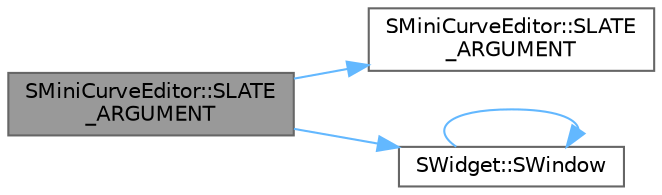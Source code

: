 digraph "SMiniCurveEditor::SLATE_ARGUMENT"
{
 // INTERACTIVE_SVG=YES
 // LATEX_PDF_SIZE
  bgcolor="transparent";
  edge [fontname=Helvetica,fontsize=10,labelfontname=Helvetica,labelfontsize=10];
  node [fontname=Helvetica,fontsize=10,shape=box,height=0.2,width=0.4];
  rankdir="LR";
  Node1 [id="Node000001",label="SMiniCurveEditor::SLATE\l_ARGUMENT",height=0.2,width=0.4,color="gray40", fillcolor="grey60", style="filled", fontcolor="black",tooltip=" "];
  Node1 -> Node2 [id="edge1_Node000001_Node000002",color="steelblue1",style="solid",tooltip=" "];
  Node2 [id="Node000002",label="SMiniCurveEditor::SLATE\l_ARGUMENT",height=0.2,width=0.4,color="grey40", fillcolor="white", style="filled",URL="$df/dfc/classSMiniCurveEditor.html#ab17c182144a9512e817e0e2dd7c8da8b",tooltip=" "];
  Node1 -> Node3 [id="edge2_Node000001_Node000003",color="steelblue1",style="solid",tooltip=" "];
  Node3 [id="Node000003",label="SWidget::SWindow",height=0.2,width=0.4,color="grey40", fillcolor="white", style="filled",URL="$dd/de2/classSWidget.html#a2eae8b88616991b4d76006685a16033f",tooltip=" "];
  Node3 -> Node3 [id="edge3_Node000003_Node000003",color="steelblue1",style="solid",tooltip=" "];
}
